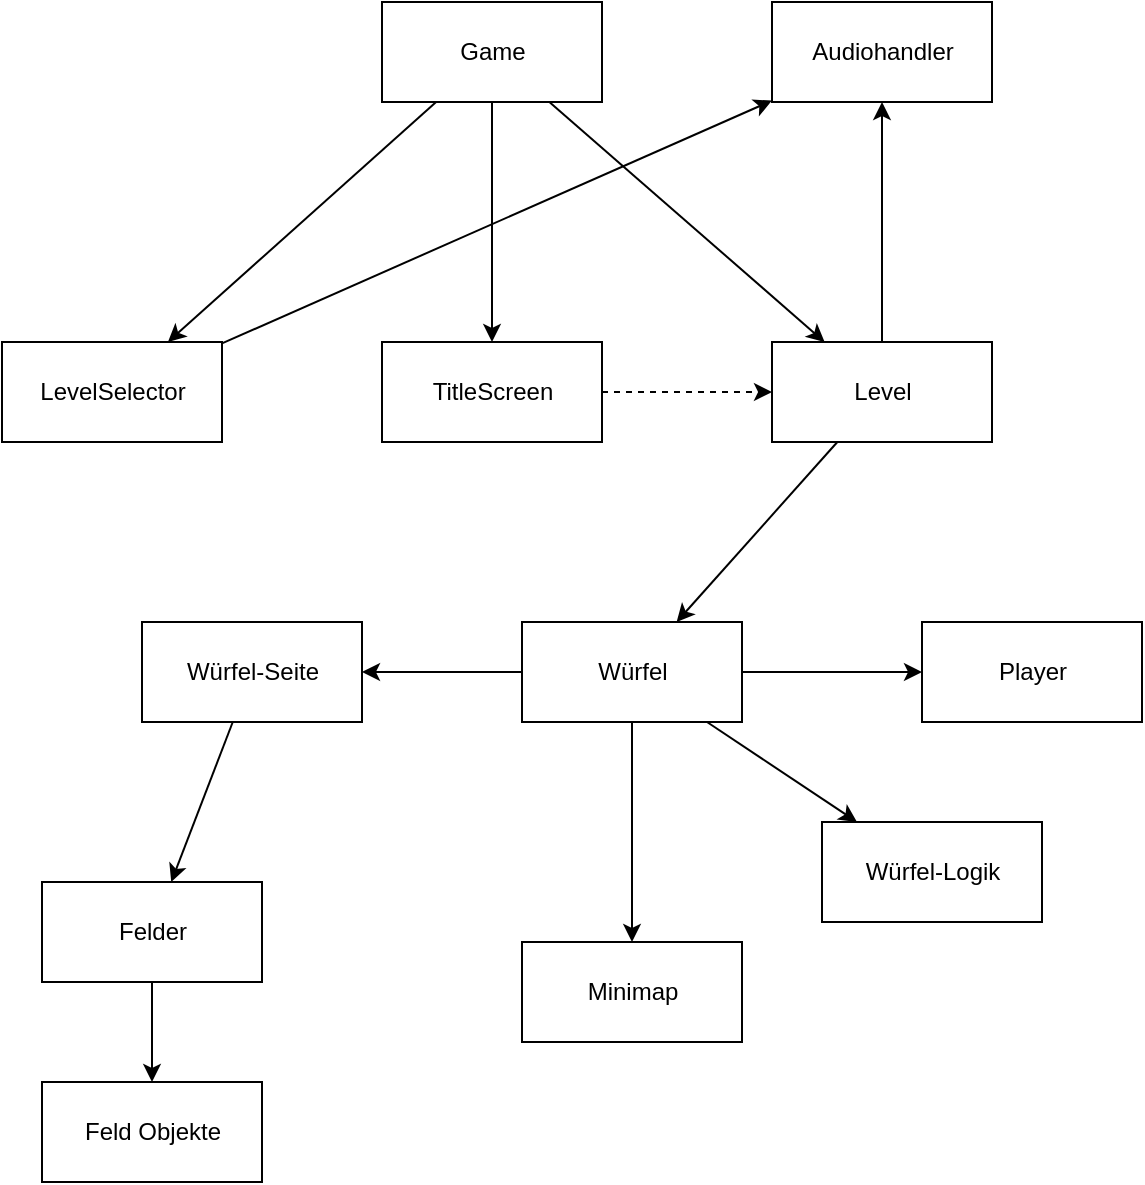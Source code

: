 <mxfile>
    <diagram id="R2lEEEUBdFMjLlhIrx00" name="Page-1">
        <mxGraphModel dx="858" dy="865" grid="1" gridSize="10" guides="1" tooltips="1" connect="1" arrows="1" fold="1" page="1" pageScale="1" pageWidth="850" pageHeight="1100" math="0" shadow="0" extFonts="Permanent Marker^https://fonts.googleapis.com/css?family=Permanent+Marker">
            <root>
                <mxCell id="0"/>
                <mxCell id="1" parent="0"/>
                <mxCell id="10" style="edgeStyle=none;html=1;" edge="1" parent="1" source="3EcbSpmSApTOxm3k4qjI-1" target="2">
                    <mxGeometry relative="1" as="geometry"/>
                </mxCell>
                <mxCell id="11" style="edgeStyle=none;html=1;" edge="1" parent="1" source="3EcbSpmSApTOxm3k4qjI-1" target="3">
                    <mxGeometry relative="1" as="geometry"/>
                </mxCell>
                <mxCell id="12" style="edgeStyle=none;html=1;" edge="1" parent="1" source="3EcbSpmSApTOxm3k4qjI-1" target="4">
                    <mxGeometry relative="1" as="geometry"/>
                </mxCell>
                <mxCell id="3EcbSpmSApTOxm3k4qjI-1" value="Game" style="html=1;" parent="1" vertex="1">
                    <mxGeometry x="230" y="140" width="110" height="50" as="geometry"/>
                </mxCell>
                <mxCell id="13" style="edgeStyle=none;html=1;" edge="1" parent="1" source="2" target="5">
                    <mxGeometry relative="1" as="geometry"/>
                </mxCell>
                <mxCell id="17" style="edgeStyle=none;html=1;" edge="1" parent="1" source="21" target="9">
                    <mxGeometry relative="1" as="geometry"/>
                </mxCell>
                <mxCell id="18" style="edgeStyle=none;html=1;" edge="1" parent="1" source="21" target="8">
                    <mxGeometry relative="1" as="geometry"/>
                </mxCell>
                <mxCell id="19" style="edgeStyle=none;html=1;" edge="1" parent="1" source="21" target="7">
                    <mxGeometry relative="1" as="geometry"/>
                </mxCell>
                <mxCell id="20" style="edgeStyle=none;html=1;" edge="1" parent="1" source="21" target="6">
                    <mxGeometry relative="1" as="geometry"/>
                </mxCell>
                <mxCell id="22" style="edgeStyle=none;html=1;" edge="1" parent="1" source="2" target="21">
                    <mxGeometry relative="1" as="geometry"/>
                </mxCell>
                <mxCell id="2" value="Level" style="html=1;" vertex="1" parent="1">
                    <mxGeometry x="425" y="310" width="110" height="50" as="geometry"/>
                </mxCell>
                <mxCell id="23" style="edgeStyle=none;html=1;" edge="1" parent="1" source="3" target="5">
                    <mxGeometry relative="1" as="geometry"/>
                </mxCell>
                <mxCell id="3" value="LevelSelector" style="html=1;" vertex="1" parent="1">
                    <mxGeometry x="40" y="310" width="110" height="50" as="geometry"/>
                </mxCell>
                <mxCell id="16" style="edgeStyle=none;html=1;dashed=1;" edge="1" parent="1" source="4" target="2">
                    <mxGeometry relative="1" as="geometry"/>
                </mxCell>
                <mxCell id="4" value="TitleScreen" style="html=1;" vertex="1" parent="1">
                    <mxGeometry x="230" y="310" width="110" height="50" as="geometry"/>
                </mxCell>
                <mxCell id="5" value="Audiohandler" style="html=1;" vertex="1" parent="1">
                    <mxGeometry x="425" y="140" width="110" height="50" as="geometry"/>
                </mxCell>
                <mxCell id="6" value="Player" style="html=1;" vertex="1" parent="1">
                    <mxGeometry x="500" y="450" width="110" height="50" as="geometry"/>
                </mxCell>
                <mxCell id="7" value="Würfel-Logik" style="html=1;" vertex="1" parent="1">
                    <mxGeometry x="450" y="550" width="110" height="50" as="geometry"/>
                </mxCell>
                <mxCell id="8" value="Minimap" style="html=1;" vertex="1" parent="1">
                    <mxGeometry x="300" y="610" width="110" height="50" as="geometry"/>
                </mxCell>
                <mxCell id="27" style="edgeStyle=none;html=1;" edge="1" parent="1" source="9" target="26">
                    <mxGeometry relative="1" as="geometry"/>
                </mxCell>
                <mxCell id="9" value="Würfel-Seite" style="html=1;" vertex="1" parent="1">
                    <mxGeometry x="110" y="450" width="110" height="50" as="geometry"/>
                </mxCell>
                <mxCell id="21" value="Würfel" style="html=1;" vertex="1" parent="1">
                    <mxGeometry x="300" y="450" width="110" height="50" as="geometry"/>
                </mxCell>
                <mxCell id="24" value="Feld Objekte" style="html=1;" vertex="1" parent="1">
                    <mxGeometry x="60" y="680" width="110" height="50" as="geometry"/>
                </mxCell>
                <mxCell id="28" style="edgeStyle=none;html=1;" edge="1" parent="1" source="26" target="24">
                    <mxGeometry relative="1" as="geometry"/>
                </mxCell>
                <mxCell id="26" value="Felder" style="html=1;" vertex="1" parent="1">
                    <mxGeometry x="60" y="580" width="110" height="50" as="geometry"/>
                </mxCell>
            </root>
        </mxGraphModel>
    </diagram>
</mxfile>